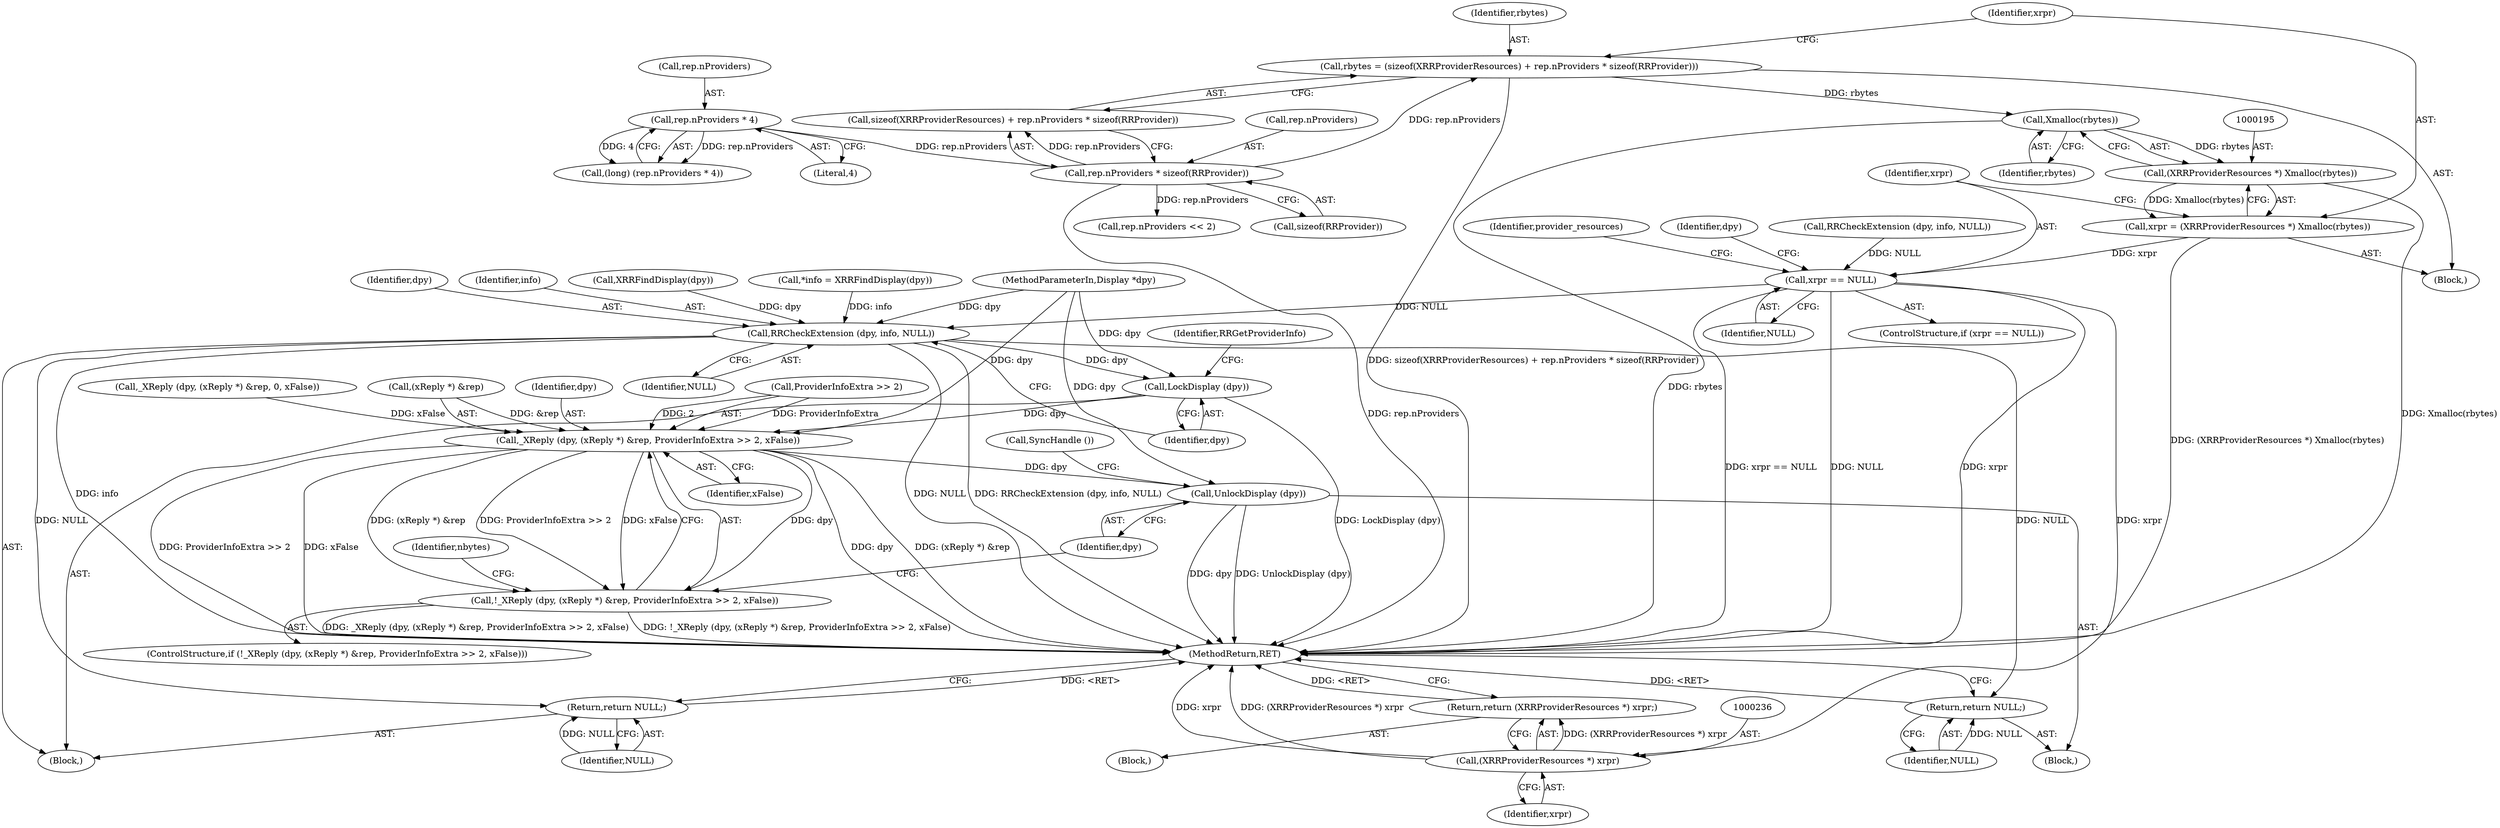 digraph "1_libXrandr_a0df3e1c7728205e5c7650b2e6dce684139254a6_1@integer" {
"1000181" [label="(Call,rbytes = (sizeof(XRRProviderResources) + rep.nProviders * sizeof(RRProvider)))"];
"1000186" [label="(Call,rep.nProviders * sizeof(RRProvider))"];
"1000176" [label="(Call,rep.nProviders * 4)"];
"1000196" [label="(Call,Xmalloc(rbytes))"];
"1000194" [label="(Call,(XRRProviderResources *) Xmalloc(rbytes))"];
"1000192" [label="(Call,xrpr = (XRRProviderResources *) Xmalloc(rbytes))"];
"1000199" [label="(Call,xrpr == NULL)"];
"1000235" [label="(Call,(XRRProviderResources *) xrpr)"];
"1000234" [label="(Return,return (XRRProviderResources *) xrpr;)"];
"1000253" [label="(Call,RRCheckExtension (dpy, info, NULL))"];
"1000257" [label="(Call,LockDisplay (dpy))"];
"1000290" [label="(Call,_XReply (dpy, (xReply *) &rep, ProviderInfoExtra >> 2, xFalse))"];
"1000289" [label="(Call,!_XReply (dpy, (xReply *) &rep, ProviderInfoExtra >> 2, xFalse))"];
"1000301" [label="(Call,UnlockDisplay (dpy))"];
"1000304" [label="(Return,return NULL;)"];
"1000346" [label="(Return,return NULL;)"];
"1000296" [label="(Call,ProviderInfoExtra >> 2)"];
"1000180" [label="(Literal,4)"];
"1000117" [label="(Call,RRCheckExtension (dpy, info, NULL))"];
"1000237" [label="(Identifier,xrpr)"];
"1000105" [label="(Block,)"];
"1000183" [label="(Call,sizeof(XRRProviderResources) + rep.nProviders * sizeof(RRProvider))"];
"1000200" [label="(Identifier,xrpr)"];
"1000235" [label="(Call,(XRRProviderResources *) xrpr)"];
"1000103" [label="(MethodParameterIn,Display *dpy)"];
"1000186" [label="(Call,rep.nProviders * sizeof(RRProvider))"];
"1000253" [label="(Call,RRCheckExtension (dpy, info, NULL))"];
"1000346" [label="(Return,return NULL;)"];
"1000176" [label="(Call,rep.nProviders * 4)"];
"1000301" [label="(Call,UnlockDisplay (dpy))"];
"1000300" [label="(Block,)"];
"1000177" [label="(Call,rep.nProviders)"];
"1000258" [label="(Identifier,dpy)"];
"1000192" [label="(Call,xrpr = (XRRProviderResources *) Xmalloc(rbytes))"];
"1000254" [label="(Identifier,dpy)"];
"1000257" [label="(Call,LockDisplay (dpy))"];
"1000147" [label="(Call,_XReply (dpy, (xReply *) &rep, 0, xFalse))"];
"1000347" [label="(Identifier,NULL)"];
"1000174" [label="(Call,(long) (rep.nProviders * 4))"];
"1000240" [label="(Identifier,provider_resources)"];
"1000290" [label="(Call,_XReply (dpy, (xReply *) &rep, ProviderInfoExtra >> 2, xFalse))"];
"1000198" [label="(ControlStructure,if (xrpr == NULL))"];
"1000260" [label="(Identifier,RRGetProviderInfo)"];
"1000202" [label="(Block,)"];
"1000197" [label="(Identifier,rbytes)"];
"1000523" [label="(MethodReturn,RET)"];
"1000193" [label="(Identifier,xrpr)"];
"1000187" [label="(Call,rep.nProviders)"];
"1000305" [label="(Identifier,NULL)"];
"1000292" [label="(Call,(xReply *) &rep)"];
"1000196" [label="(Call,Xmalloc(rbytes))"];
"1000199" [label="(Call,xrpr == NULL)"];
"1000303" [label="(Call,SyncHandle ())"];
"1000201" [label="(Identifier,NULL)"];
"1000304" [label="(Return,return NULL;)"];
"1000241" [label="(Block,)"];
"1000204" [label="(Identifier,dpy)"];
"1000307" [label="(Identifier,nbytes)"];
"1000234" [label="(Return,return (XRRProviderResources *) xrpr;)"];
"1000288" [label="(ControlStructure,if (!_XReply (dpy, (xReply *) &rep, ProviderInfoExtra >> 2, xFalse)))"];
"1000289" [label="(Call,!_XReply (dpy, (xReply *) &rep, ProviderInfoExtra >> 2, xFalse))"];
"1000255" [label="(Identifier,info)"];
"1000256" [label="(Identifier,NULL)"];
"1000245" [label="(Call,XRRFindDisplay(dpy))"];
"1000243" [label="(Call,*info = XRRFindDisplay(dpy))"];
"1000181" [label="(Call,rbytes = (sizeof(XRRProviderResources) + rep.nProviders * sizeof(RRProvider)))"];
"1000302" [label="(Identifier,dpy)"];
"1000299" [label="(Identifier,xFalse)"];
"1000291" [label="(Identifier,dpy)"];
"1000182" [label="(Identifier,rbytes)"];
"1000194" [label="(Call,(XRRProviderResources *) Xmalloc(rbytes))"];
"1000190" [label="(Call,sizeof(RRProvider))"];
"1000215" [label="(Call,rep.nProviders << 2)"];
"1000181" -> "1000105"  [label="AST: "];
"1000181" -> "1000183"  [label="CFG: "];
"1000182" -> "1000181"  [label="AST: "];
"1000183" -> "1000181"  [label="AST: "];
"1000193" -> "1000181"  [label="CFG: "];
"1000181" -> "1000523"  [label="DDG: sizeof(XRRProviderResources) + rep.nProviders * sizeof(RRProvider)"];
"1000186" -> "1000181"  [label="DDG: rep.nProviders"];
"1000181" -> "1000196"  [label="DDG: rbytes"];
"1000186" -> "1000183"  [label="AST: "];
"1000186" -> "1000190"  [label="CFG: "];
"1000187" -> "1000186"  [label="AST: "];
"1000190" -> "1000186"  [label="AST: "];
"1000183" -> "1000186"  [label="CFG: "];
"1000186" -> "1000523"  [label="DDG: rep.nProviders"];
"1000186" -> "1000183"  [label="DDG: rep.nProviders"];
"1000176" -> "1000186"  [label="DDG: rep.nProviders"];
"1000186" -> "1000215"  [label="DDG: rep.nProviders"];
"1000176" -> "1000174"  [label="AST: "];
"1000176" -> "1000180"  [label="CFG: "];
"1000177" -> "1000176"  [label="AST: "];
"1000180" -> "1000176"  [label="AST: "];
"1000174" -> "1000176"  [label="CFG: "];
"1000176" -> "1000174"  [label="DDG: rep.nProviders"];
"1000176" -> "1000174"  [label="DDG: 4"];
"1000196" -> "1000194"  [label="AST: "];
"1000196" -> "1000197"  [label="CFG: "];
"1000197" -> "1000196"  [label="AST: "];
"1000194" -> "1000196"  [label="CFG: "];
"1000196" -> "1000523"  [label="DDG: rbytes"];
"1000196" -> "1000194"  [label="DDG: rbytes"];
"1000194" -> "1000192"  [label="AST: "];
"1000195" -> "1000194"  [label="AST: "];
"1000192" -> "1000194"  [label="CFG: "];
"1000194" -> "1000523"  [label="DDG: Xmalloc(rbytes)"];
"1000194" -> "1000192"  [label="DDG: Xmalloc(rbytes)"];
"1000192" -> "1000105"  [label="AST: "];
"1000193" -> "1000192"  [label="AST: "];
"1000200" -> "1000192"  [label="CFG: "];
"1000192" -> "1000523"  [label="DDG: (XRRProviderResources *) Xmalloc(rbytes)"];
"1000192" -> "1000199"  [label="DDG: xrpr"];
"1000199" -> "1000198"  [label="AST: "];
"1000199" -> "1000201"  [label="CFG: "];
"1000200" -> "1000199"  [label="AST: "];
"1000201" -> "1000199"  [label="AST: "];
"1000204" -> "1000199"  [label="CFG: "];
"1000240" -> "1000199"  [label="CFG: "];
"1000199" -> "1000523"  [label="DDG: NULL"];
"1000199" -> "1000523"  [label="DDG: xrpr"];
"1000199" -> "1000523"  [label="DDG: xrpr == NULL"];
"1000117" -> "1000199"  [label="DDG: NULL"];
"1000199" -> "1000235"  [label="DDG: xrpr"];
"1000199" -> "1000253"  [label="DDG: NULL"];
"1000235" -> "1000234"  [label="AST: "];
"1000235" -> "1000237"  [label="CFG: "];
"1000236" -> "1000235"  [label="AST: "];
"1000237" -> "1000235"  [label="AST: "];
"1000234" -> "1000235"  [label="CFG: "];
"1000235" -> "1000523"  [label="DDG: xrpr"];
"1000235" -> "1000523"  [label="DDG: (XRRProviderResources *) xrpr"];
"1000235" -> "1000234"  [label="DDG: (XRRProviderResources *) xrpr"];
"1000234" -> "1000202"  [label="AST: "];
"1000523" -> "1000234"  [label="CFG: "];
"1000234" -> "1000523"  [label="DDG: <RET>"];
"1000253" -> "1000241"  [label="AST: "];
"1000253" -> "1000256"  [label="CFG: "];
"1000254" -> "1000253"  [label="AST: "];
"1000255" -> "1000253"  [label="AST: "];
"1000256" -> "1000253"  [label="AST: "];
"1000258" -> "1000253"  [label="CFG: "];
"1000253" -> "1000523"  [label="DDG: RRCheckExtension (dpy, info, NULL)"];
"1000253" -> "1000523"  [label="DDG: info"];
"1000253" -> "1000523"  [label="DDG: NULL"];
"1000245" -> "1000253"  [label="DDG: dpy"];
"1000103" -> "1000253"  [label="DDG: dpy"];
"1000243" -> "1000253"  [label="DDG: info"];
"1000253" -> "1000257"  [label="DDG: dpy"];
"1000253" -> "1000304"  [label="DDG: NULL"];
"1000253" -> "1000346"  [label="DDG: NULL"];
"1000257" -> "1000241"  [label="AST: "];
"1000257" -> "1000258"  [label="CFG: "];
"1000258" -> "1000257"  [label="AST: "];
"1000260" -> "1000257"  [label="CFG: "];
"1000257" -> "1000523"  [label="DDG: LockDisplay (dpy)"];
"1000103" -> "1000257"  [label="DDG: dpy"];
"1000257" -> "1000290"  [label="DDG: dpy"];
"1000290" -> "1000289"  [label="AST: "];
"1000290" -> "1000299"  [label="CFG: "];
"1000291" -> "1000290"  [label="AST: "];
"1000292" -> "1000290"  [label="AST: "];
"1000296" -> "1000290"  [label="AST: "];
"1000299" -> "1000290"  [label="AST: "];
"1000289" -> "1000290"  [label="CFG: "];
"1000290" -> "1000523"  [label="DDG: dpy"];
"1000290" -> "1000523"  [label="DDG: (xReply *) &rep"];
"1000290" -> "1000523"  [label="DDG: ProviderInfoExtra >> 2"];
"1000290" -> "1000523"  [label="DDG: xFalse"];
"1000290" -> "1000289"  [label="DDG: dpy"];
"1000290" -> "1000289"  [label="DDG: (xReply *) &rep"];
"1000290" -> "1000289"  [label="DDG: ProviderInfoExtra >> 2"];
"1000290" -> "1000289"  [label="DDG: xFalse"];
"1000103" -> "1000290"  [label="DDG: dpy"];
"1000292" -> "1000290"  [label="DDG: &rep"];
"1000296" -> "1000290"  [label="DDG: ProviderInfoExtra"];
"1000296" -> "1000290"  [label="DDG: 2"];
"1000147" -> "1000290"  [label="DDG: xFalse"];
"1000290" -> "1000301"  [label="DDG: dpy"];
"1000289" -> "1000288"  [label="AST: "];
"1000302" -> "1000289"  [label="CFG: "];
"1000307" -> "1000289"  [label="CFG: "];
"1000289" -> "1000523"  [label="DDG: _XReply (dpy, (xReply *) &rep, ProviderInfoExtra >> 2, xFalse)"];
"1000289" -> "1000523"  [label="DDG: !_XReply (dpy, (xReply *) &rep, ProviderInfoExtra >> 2, xFalse)"];
"1000301" -> "1000300"  [label="AST: "];
"1000301" -> "1000302"  [label="CFG: "];
"1000302" -> "1000301"  [label="AST: "];
"1000303" -> "1000301"  [label="CFG: "];
"1000301" -> "1000523"  [label="DDG: UnlockDisplay (dpy)"];
"1000301" -> "1000523"  [label="DDG: dpy"];
"1000103" -> "1000301"  [label="DDG: dpy"];
"1000304" -> "1000300"  [label="AST: "];
"1000304" -> "1000305"  [label="CFG: "];
"1000305" -> "1000304"  [label="AST: "];
"1000523" -> "1000304"  [label="CFG: "];
"1000304" -> "1000523"  [label="DDG: <RET>"];
"1000305" -> "1000304"  [label="DDG: NULL"];
"1000346" -> "1000241"  [label="AST: "];
"1000346" -> "1000347"  [label="CFG: "];
"1000347" -> "1000346"  [label="AST: "];
"1000523" -> "1000346"  [label="CFG: "];
"1000346" -> "1000523"  [label="DDG: <RET>"];
"1000347" -> "1000346"  [label="DDG: NULL"];
}
